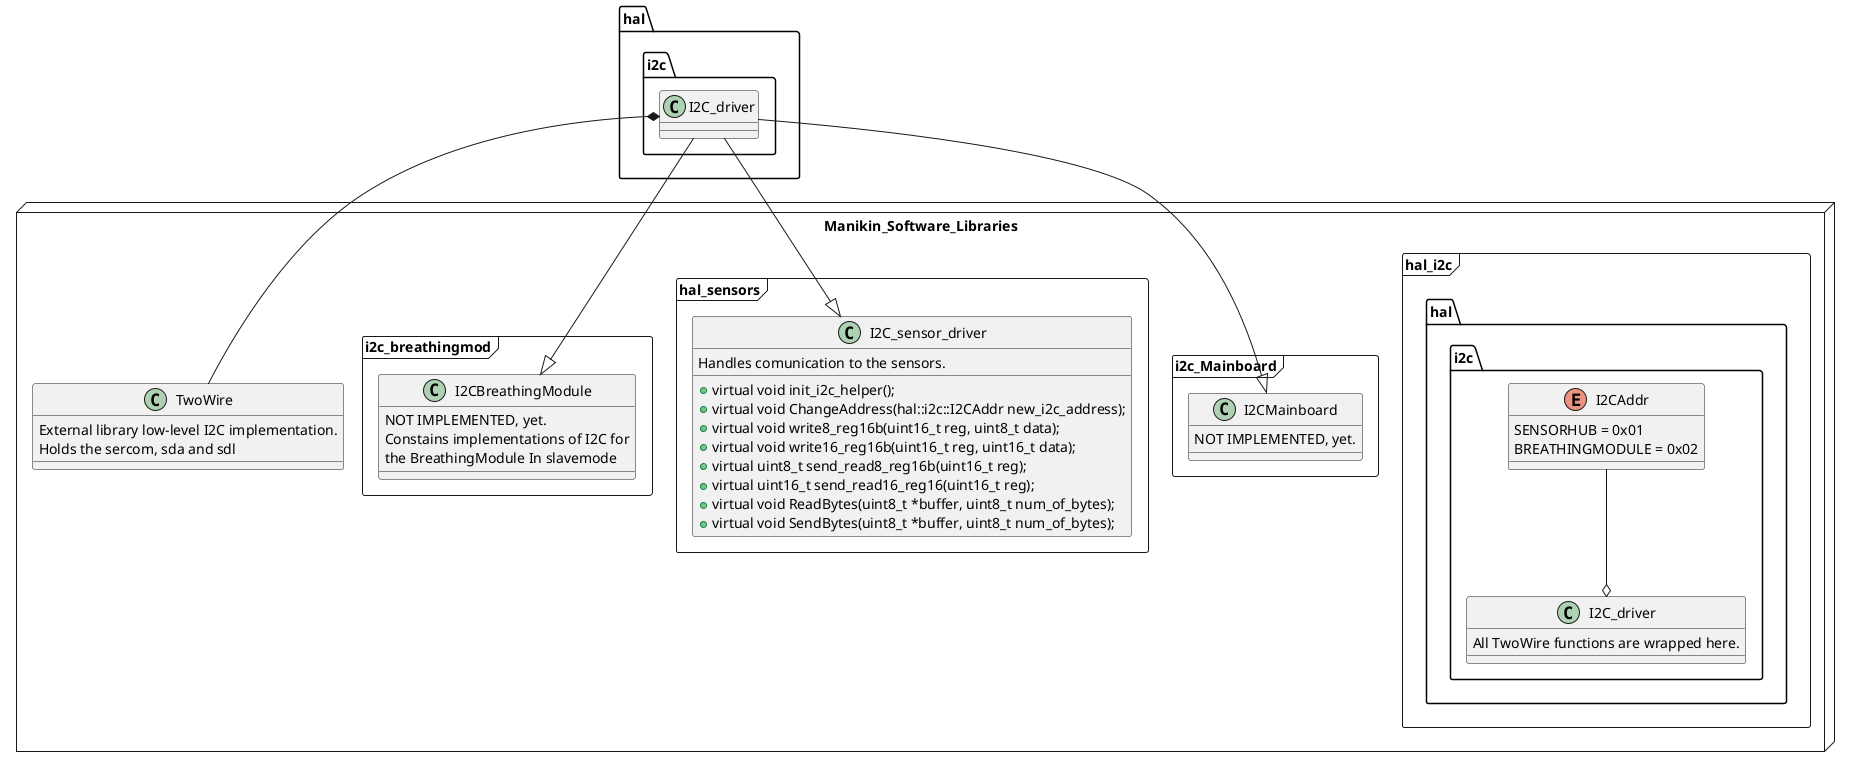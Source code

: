' *******************************************************************************************
' Copyright (c) 2023 by RobotPatient Simulators
'
' Authors: Thomas van den Oever and Richard Kroesen
'
' Permission is hereby granted, free of charge, to any person obtaining a copy
' of this software and associated documentation files (the "Software"),
' to deal in the Software without restriction,
'
' including without limitation the rights to use, copy, modify, merge, publish, distribute,
' sublicense, and/or sell copies of the Software, and to permit persons to whom the Software
' is furnished to do so,
'
' subject to the following conditions:
'
' The above copyright notice and this permission notice shall be included in
' all copies or substantial portions of the Software.
'
' THE SOFTWARE IS PROVIDED "AS IS", WITHOUT WARRANTY OF ANY KIND, EXPRESS OR
' IMPLIED, INCLUDING BUT NOT LIMITED TO THE WARRANTIES OF MERCHANTABILITY,
' FITNESS FOR A PARTICULAR PURPOSE AND NONINFRINGEMENT.
'
' IN NO EVENT SHALL THE AUTHORS OR COPYRIGHT HOLDERS BE LIABLE FOR ANY CLAIM,
' DAMAGES OR OTHER LIABILITY, WHETHER IN AN ACTION OF CONTRACT, TORT OR OTHERWISE,
' ARISING FROM, OUT OF OR IN CONNECTION WITH THE SOFTWARE OR THE USE OR
' OTHER DEALINGS IN THE SOFTWARE.
' *********************************************************************************************/

@startuml I2C

set separator ::

package Manikin_Software_Libraries <<Node>> {

    class TwoWire {
        External library low-level I2C implementation.
        Holds the sercom, sda and sdl
    }


    package hal_i2c <<frame>> {
        ' Package indicates the working directory.
        namespace hal::i2c {
            class I2C_driver {
                All TwoWire functions are wrapped here.
            }

            enum I2CAddr {
                SENSORHUB = 0x01
                BREATHINGMODULE = 0x02
            }

            I2CAddr --o I2C_driver
        }
    }

    package i2c_Mainboard <<frame>> {
        class I2CMainboard {
            NOT IMPLEMENTED, yet.
        }
    }

    package hal_sensors <<frame>> {
        class I2C_sensor_driver {
            Handles comunication to the sensors.
            +virtual void init_i2c_helper();
            +virtual void ChangeAddress(hal::i2c::I2CAddr new_i2c_address);
            +virtual void write8_reg16b(uint16_t reg, uint8_t data);
            +virtual void write16_reg16b(uint16_t reg, uint16_t data);
            +virtual uint8_t send_read8_reg16b(uint16_t reg);
            +virtual uint16_t send_read16_reg16(uint16_t reg);
            +virtual void ReadBytes(uint8_t *buffer, uint8_t num_of_bytes);
            +virtual void SendBytes(uint8_t *buffer, uint8_t num_of_bytes);
        }
    }

    package i2c_breathingmod <<frame>> {
        class I2CBreathingModule {
            NOT IMPLEMENTED, yet.
            Constains implementations of I2C for
            the BreathingModule In slavemode
        }
    }
}

' Classes Relationships.
TwoWire --* hal::i2c::I2C_driver
hal::i2c::I2C_driver --|> I2CMainboard
hal::i2c::I2C_driver --|> I2C_sensor_driver
hal::i2c::I2C_driver --|> I2CBreathingModule

@enduml